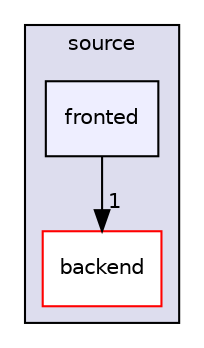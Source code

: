 digraph "source/fronted" {
  compound=true
  node [ fontsize="10", fontname="Helvetica"];
  edge [ labelfontsize="10", labelfontname="Helvetica"];
  subgraph clusterdir_b2f33c71d4aa5e7af42a1ca61ff5af1b {
    graph [ bgcolor="#ddddee", pencolor="black", label="source" fontname="Helvetica", fontsize="10", URL="dir_b2f33c71d4aa5e7af42a1ca61ff5af1b.html"]
  dir_ef7df1fa36d382fb267f3982db7163f7 [shape=box label="backend" fillcolor="white" style="filled" color="red" URL="dir_ef7df1fa36d382fb267f3982db7163f7.html"];
  dir_ef41927654aba4591fee1d0132537404 [shape=box, label="fronted", style="filled", fillcolor="#eeeeff", pencolor="black", URL="dir_ef41927654aba4591fee1d0132537404.html"];
  }
  dir_ef41927654aba4591fee1d0132537404->dir_ef7df1fa36d382fb267f3982db7163f7 [headlabel="1", labeldistance=1.5 headhref="dir_000004_000001.html"];
}
